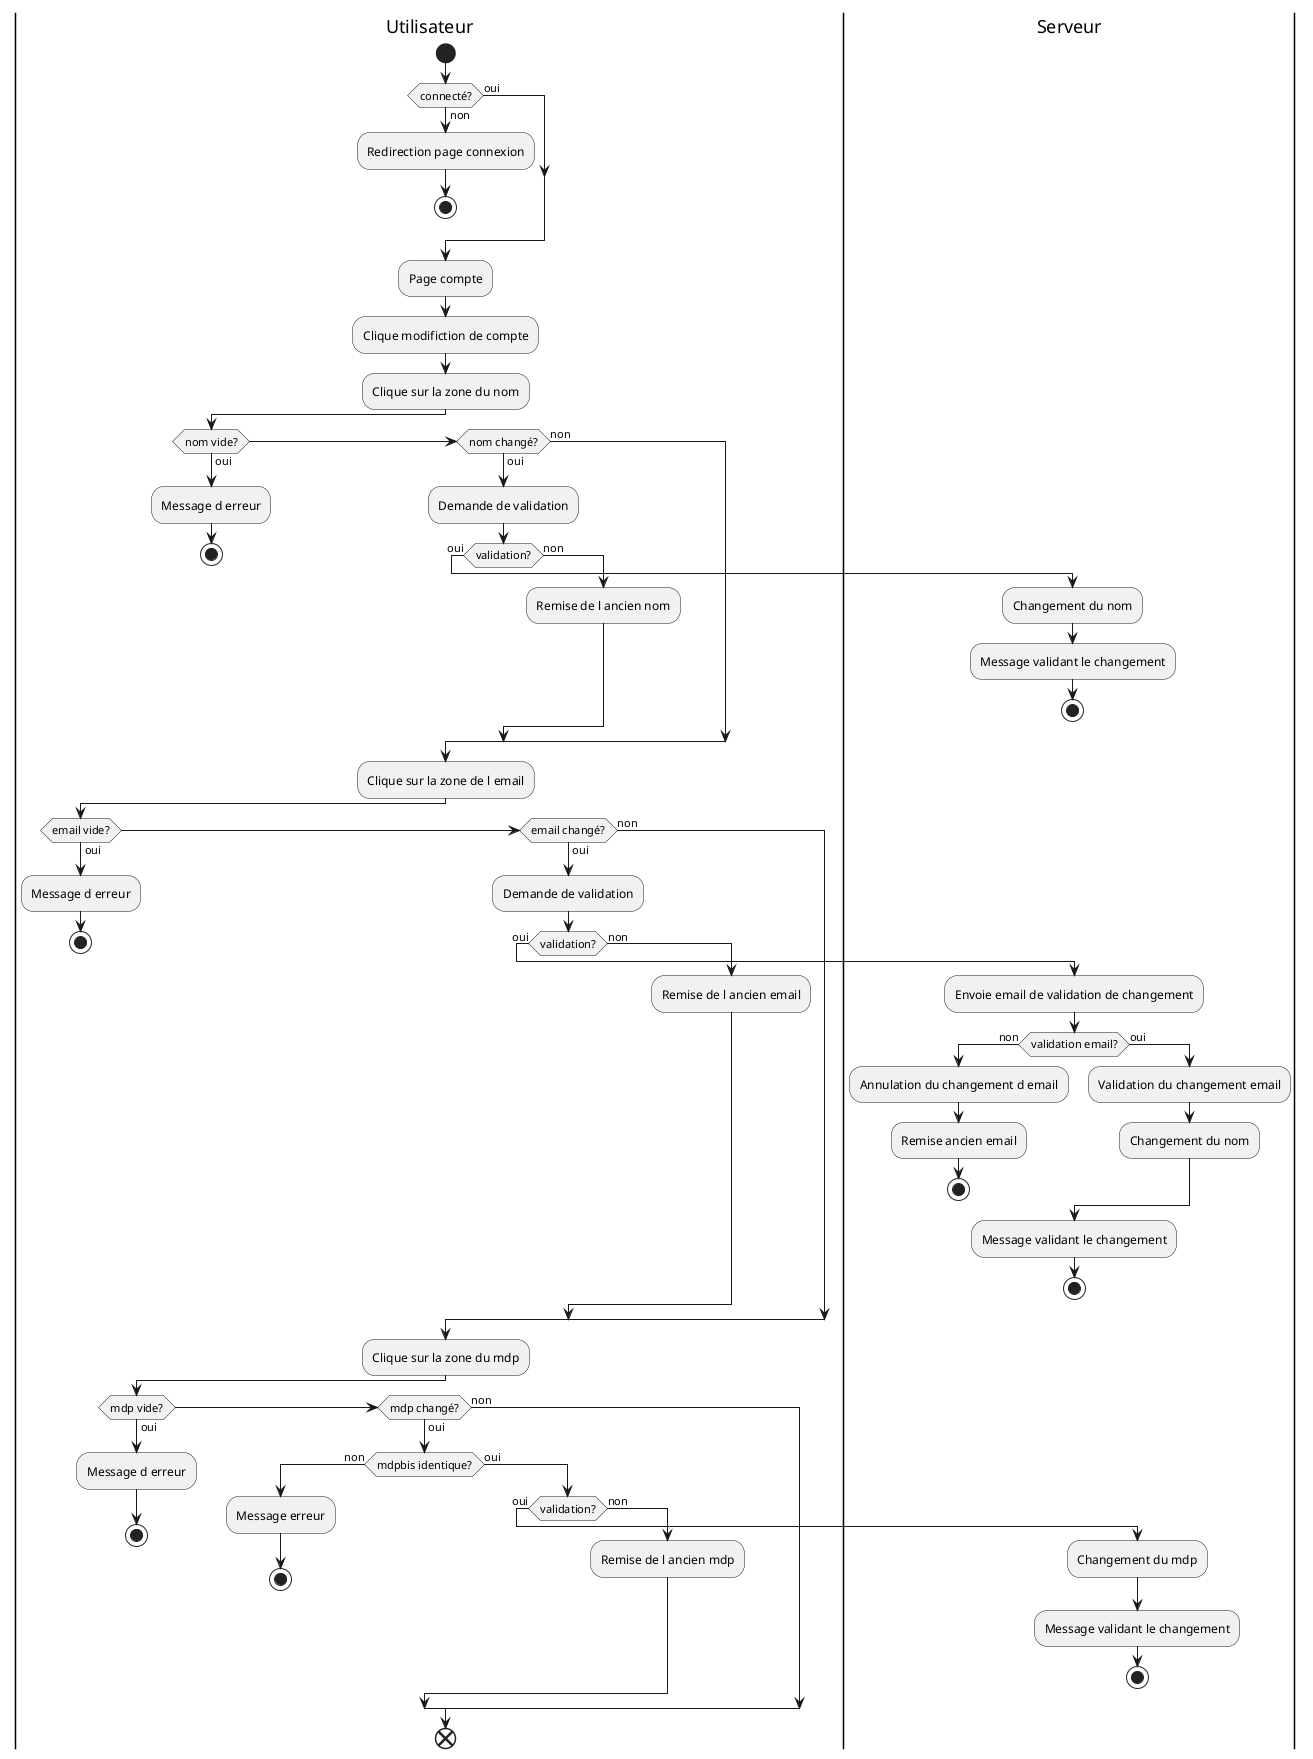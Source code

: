 @startuml Modification du compte

|Utilisateur|
start
if (connecté?) then (non)
    :Redirection page connexion;
    stop
else (oui)
endif
:Page compte;
:Clique modifiction de compte;

:Clique sur la zone du nom;
if (nom vide?) then (oui)
    :Message d erreur;
    stop
elseif (nom changé?) then (oui)
    :Demande de validation;
    if (validation?) then (oui)
        |Serveur|
        :Changement du nom;
        :Message validant le changement;
        stop
    else (non)
        |Utilisateur|
        :Remise de l ancien nom;
    endif
else (non)
endif

:Clique sur la zone de l email;
if (email vide?) then (oui)
    :Message d erreur;
    stop
elseif (email changé?) then (oui)
    :Demande de validation;
    if (validation?) then (oui)
        |Serveur|
        :Envoie email de validation de changement;
        if (validation email?) then (non)
            :Annulation du changement d email;
            :Remise ancien email;
            stop
        else (oui)
            :Validation du changement email;
            :Changement du nom;
        endif
        :Message validant le changement;
        stop
    else (non)
        |Utilisateur|
        :Remise de l ancien email;
    endif
else (non)
endif

:Clique sur la zone du mdp;
if (mdp vide?) then (oui)
    :Message d erreur;
    stop
elseif (mdp changé?) then (oui)
    if (mdpbis identique?) then (non)
        :Message erreur;
        stop
    else (oui)
        if (validation?) then (oui)
            |Serveur|
            :Changement du mdp;
            :Message validant le changement;
            stop
        else (non)
            |Utilisateur|
            :Remise de l ancien mdp;
        endif
    endif
else (non)
endif

end

@enduml